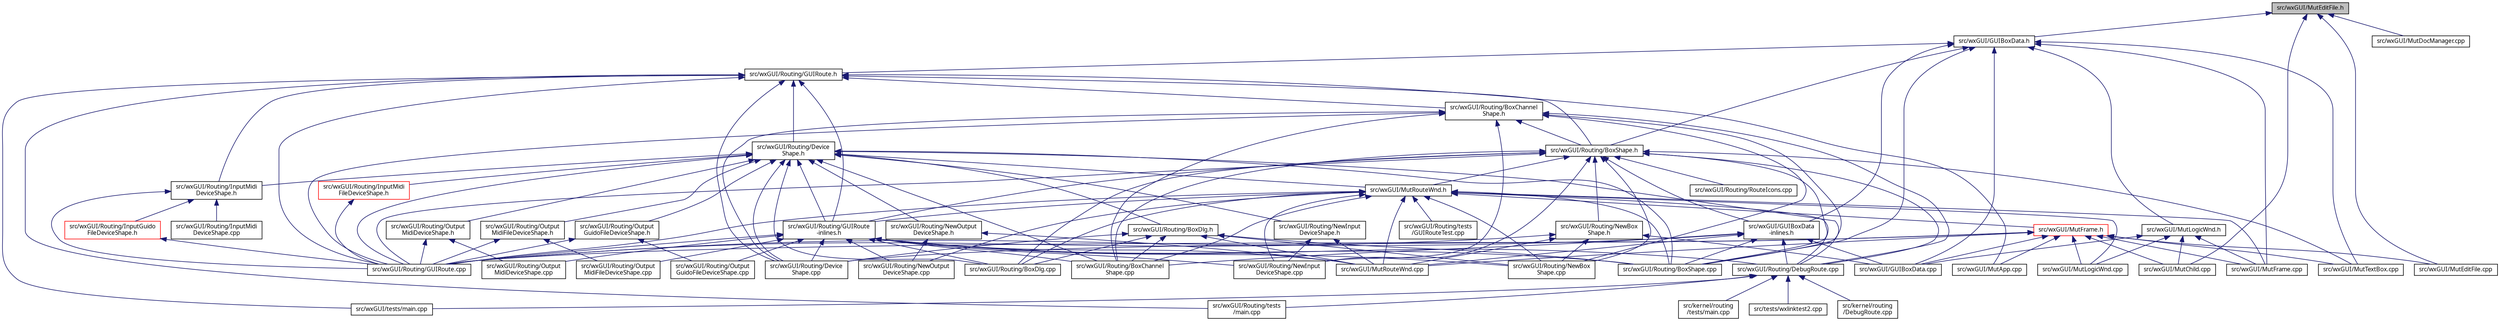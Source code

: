 digraph "src/wxGUI/MutEditFile.h"
{
  edge [fontname="Sans",fontsize="10",labelfontname="Sans",labelfontsize="10"];
  node [fontname="Sans",fontsize="10",shape=record];
  Node19 [label="src/wxGUI/MutEditFile.h",height=0.2,width=0.4,color="black", fillcolor="grey75", style="filled", fontcolor="black"];
  Node19 -> Node20 [dir="back",color="midnightblue",fontsize="10",style="solid",fontname="Sans"];
  Node20 [label="src/wxGUI/GUIBoxData.h",height=0.2,width=0.4,color="black", fillcolor="white", style="filled",URL="$d5/df7/GUIBoxData_8h.html"];
  Node20 -> Node21 [dir="back",color="midnightblue",fontsize="10",style="solid",fontname="Sans"];
  Node21 [label="src/wxGUI/Routing/GUIRoute.h",height=0.2,width=0.4,color="black", fillcolor="white", style="filled",URL="$d6/dfa/GUIRoute_8h.html"];
  Node21 -> Node22 [dir="back",color="midnightblue",fontsize="10",style="solid",fontname="Sans"];
  Node22 [label="src/wxGUI/Routing/Device\lShape.h",height=0.2,width=0.4,color="black", fillcolor="white", style="filled",URL="$d9/d4d/DeviceShape_8h.html",tooltip="Device shape base class for route window. "];
  Node22 -> Node23 [dir="back",color="midnightblue",fontsize="10",style="solid",fontname="Sans"];
  Node23 [label="src/wxGUI/MutRouteWnd.h",height=0.2,width=0.4,color="black", fillcolor="white", style="filled",URL="$d3/dd7/MutRouteWnd_8h.html"];
  Node23 -> Node24 [dir="back",color="midnightblue",fontsize="10",style="solid",fontname="Sans"];
  Node24 [label="src/wxGUI/MutFrame.h",height=0.2,width=0.4,color="red", fillcolor="white", style="filled",URL="$dd/db5/MutFrame_8h.html"];
  Node24 -> Node27 [dir="back",color="midnightblue",fontsize="10",style="solid",fontname="Sans"];
  Node27 [label="src/wxGUI/GUIBoxData.cpp",height=0.2,width=0.4,color="black", fillcolor="white", style="filled",URL="$d2/dd3/GUIBoxData_8cpp.html"];
  Node24 -> Node29 [dir="back",color="midnightblue",fontsize="10",style="solid",fontname="Sans"];
  Node29 [label="src/wxGUI/MutApp.cpp",height=0.2,width=0.4,color="black", fillcolor="white", style="filled",URL="$d5/d1c/MutApp_8cpp.html",tooltip="Mutabor Application. "];
  Node24 -> Node41 [dir="back",color="midnightblue",fontsize="10",style="solid",fontname="Sans"];
  Node41 [label="src/wxGUI/MutChild.cpp",height=0.2,width=0.4,color="black", fillcolor="white", style="filled",URL="$da/d72/MutChild_8cpp.html"];
  Node24 -> Node34 [dir="back",color="midnightblue",fontsize="10",style="solid",fontname="Sans"];
  Node34 [label="src/wxGUI/MutEditFile.cpp",height=0.2,width=0.4,color="black", fillcolor="white", style="filled",URL="$d1/da4/MutEditFile_8cpp.html",tooltip="Mutabor Edit window for Mutabor-files. "];
  Node24 -> Node35 [dir="back",color="midnightblue",fontsize="10",style="solid",fontname="Sans"];
  Node35 [label="src/wxGUI/MutFrame.cpp",height=0.2,width=0.4,color="black", fillcolor="white", style="filled",URL="$dc/df3/MutFrame_8cpp.html",tooltip="Mutabor Frame. "];
  Node24 -> Node42 [dir="back",color="midnightblue",fontsize="10",style="solid",fontname="Sans"];
  Node42 [label="src/wxGUI/MutLogicWnd.cpp",height=0.2,width=0.4,color="black", fillcolor="white", style="filled",URL="$df/d11/MutLogicWnd_8cpp.html",tooltip="Logic window. "];
  Node24 -> Node36 [dir="back",color="midnightblue",fontsize="10",style="solid",fontname="Sans"];
  Node36 [label="src/wxGUI/MutRouteWnd.cpp",height=0.2,width=0.4,color="black", fillcolor="white", style="filled",URL="$dc/def/MutRouteWnd_8cpp.html",tooltip="Routing window. "];
  Node24 -> Node43 [dir="back",color="midnightblue",fontsize="10",style="solid",fontname="Sans"];
  Node43 [label="src/wxGUI/MutTextBox.cpp",height=0.2,width=0.4,color="black", fillcolor="white", style="filled",URL="$df/d3c/MutTextBox_8cpp.html",tooltip="Textbox for Lists. "];
  Node24 -> Node44 [dir="back",color="midnightblue",fontsize="10",style="solid",fontname="Sans"];
  Node44 [label="src/wxGUI/Routing/Device\lShape.cpp",height=0.2,width=0.4,color="black", fillcolor="white", style="filled",URL="$d9/d94/DeviceShape_8cpp.html",tooltip="Device shape base class for route window. "];
  Node24 -> Node38 [dir="back",color="midnightblue",fontsize="10",style="solid",fontname="Sans"];
  Node38 [label="src/wxGUI/Routing/GUIRoute.cpp",height=0.2,width=0.4,color="black", fillcolor="white", style="filled",URL="$d4/dee/GUIRoute_8cpp.html"];
  Node23 -> Node35 [dir="back",color="midnightblue",fontsize="10",style="solid",fontname="Sans"];
  Node23 -> Node42 [dir="back",color="midnightblue",fontsize="10",style="solid",fontname="Sans"];
  Node23 -> Node36 [dir="back",color="midnightblue",fontsize="10",style="solid",fontname="Sans"];
  Node23 -> Node45 [dir="back",color="midnightblue",fontsize="10",style="solid",fontname="Sans"];
  Node45 [label="src/wxGUI/Routing/GUIRoute\l-inlines.h",height=0.2,width=0.4,color="black", fillcolor="white", style="filled",URL="$d2/d73/GUIRoute-inlines_8h.html"];
  Node45 -> Node36 [dir="back",color="midnightblue",fontsize="10",style="solid",fontname="Sans"];
  Node45 -> Node46 [dir="back",color="midnightblue",fontsize="10",style="solid",fontname="Sans"];
  Node46 [label="src/wxGUI/Routing/BoxChannel\lShape.cpp",height=0.2,width=0.4,color="black", fillcolor="white", style="filled",URL="$d9/d24/BoxChannelShape_8cpp.html",tooltip="Box shape for route window. "];
  Node45 -> Node47 [dir="back",color="midnightblue",fontsize="10",style="solid",fontname="Sans"];
  Node47 [label="src/wxGUI/Routing/BoxDlg.cpp",height=0.2,width=0.4,color="black", fillcolor="white", style="filled",URL="$d3/d2a/BoxDlg_8cpp.html",tooltip="Box dialog. "];
  Node45 -> Node48 [dir="back",color="midnightblue",fontsize="10",style="solid",fontname="Sans"];
  Node48 [label="src/wxGUI/Routing/BoxShape.cpp",height=0.2,width=0.4,color="black", fillcolor="white", style="filled",URL="$d8/db4/BoxShape_8cpp.html",tooltip="Box shape for route window. "];
  Node45 -> Node49 [dir="back",color="midnightblue",fontsize="10",style="solid",fontname="Sans"];
  Node49 [label="src/wxGUI/Routing/DebugRoute.cpp",height=0.2,width=0.4,color="black", fillcolor="white", style="filled",URL="$dc/de8/wxGUI_2Routing_2DebugRoute_8cpp.html",tooltip="Debug functions for routing system. "];
  Node49 -> Node50 [dir="back",color="midnightblue",fontsize="10",style="solid",fontname="Sans"];
  Node50 [label="src/kernel/routing\l/DebugRoute.cpp",height=0.2,width=0.4,color="black", fillcolor="white", style="filled",URL="$d8/d1c/kernel_2routing_2DebugRoute_8cpp.html"];
  Node49 -> Node51 [dir="back",color="midnightblue",fontsize="10",style="solid",fontname="Sans"];
  Node51 [label="src/kernel/routing\l/tests/main.cpp",height=0.2,width=0.4,color="black", fillcolor="white", style="filled",URL="$d1/de6/kernel_2routing_2tests_2main_8cpp.html"];
  Node49 -> Node52 [dir="back",color="midnightblue",fontsize="10",style="solid",fontname="Sans"];
  Node52 [label="src/tests/wxlinktest2.cpp",height=0.2,width=0.4,color="black", fillcolor="white", style="filled",URL="$df/d13/wxlinktest2_8cpp.html"];
  Node49 -> Node53 [dir="back",color="midnightblue",fontsize="10",style="solid",fontname="Sans"];
  Node53 [label="src/wxGUI/Routing/tests\l/main.cpp",height=0.2,width=0.4,color="black", fillcolor="white", style="filled",URL="$da/dee/wxGUI_2Routing_2tests_2main_8cpp.html"];
  Node49 -> Node54 [dir="back",color="midnightblue",fontsize="10",style="solid",fontname="Sans"];
  Node54 [label="src/wxGUI/tests/main.cpp",height=0.2,width=0.4,color="black", fillcolor="white", style="filled",URL="$d9/d27/wxGUI_2tests_2main_8cpp.html"];
  Node45 -> Node44 [dir="back",color="midnightblue",fontsize="10",style="solid",fontname="Sans"];
  Node45 -> Node38 [dir="back",color="midnightblue",fontsize="10",style="solid",fontname="Sans"];
  Node45 -> Node55 [dir="back",color="midnightblue",fontsize="10",style="solid",fontname="Sans"];
  Node55 [label="src/wxGUI/Routing/NewBox\lShape.cpp",height=0.2,width=0.4,color="black", fillcolor="white", style="filled",URL="$d8/dba/NewBoxShape_8cpp.html",tooltip="New box shape for route window. "];
  Node45 -> Node56 [dir="back",color="midnightblue",fontsize="10",style="solid",fontname="Sans"];
  Node56 [label="src/wxGUI/Routing/NewInput\lDeviceShape.cpp",height=0.2,width=0.4,color="black", fillcolor="white", style="filled",URL="$df/d62/NewInputDeviceShape_8cpp.html",tooltip="Devices Basisklassen. "];
  Node45 -> Node57 [dir="back",color="midnightblue",fontsize="10",style="solid",fontname="Sans"];
  Node57 [label="src/wxGUI/Routing/NewOutput\lDeviceShape.cpp",height=0.2,width=0.4,color="black", fillcolor="white", style="filled",URL="$d1/d73/NewOutputDeviceShape_8cpp.html",tooltip="New output device shape for route window. "];
  Node45 -> Node58 [dir="back",color="midnightblue",fontsize="10",style="solid",fontname="Sans"];
  Node58 [label="src/wxGUI/Routing/Output\lGuidoFileDeviceShape.cpp",height=0.2,width=0.4,color="black", fillcolor="white", style="filled",URL="$d3/d21/OutputGuidoFileDeviceShape_8cpp.html",tooltip="Input device shape for reading GUIDO files in the route window. "];
  Node45 -> Node59 [dir="back",color="midnightblue",fontsize="10",style="solid",fontname="Sans"];
  Node59 [label="src/wxGUI/Routing/Output\lMidiDeviceShape.cpp",height=0.2,width=0.4,color="black", fillcolor="white", style="filled",URL="$d6/d68/OutputMidiDeviceShape_8cpp.html",tooltip="MIDI input device shape for route window. "];
  Node45 -> Node60 [dir="back",color="midnightblue",fontsize="10",style="solid",fontname="Sans"];
  Node60 [label="src/wxGUI/Routing/Output\lMidiFileDeviceShape.cpp",height=0.2,width=0.4,color="black", fillcolor="white", style="filled",URL="$d5/d00/OutputMidiFileDeviceShape_8cpp.html",tooltip="Midi fiele input device shape for route window. "];
  Node23 -> Node46 [dir="back",color="midnightblue",fontsize="10",style="solid",fontname="Sans"];
  Node23 -> Node47 [dir="back",color="midnightblue",fontsize="10",style="solid",fontname="Sans"];
  Node23 -> Node48 [dir="back",color="midnightblue",fontsize="10",style="solid",fontname="Sans"];
  Node23 -> Node49 [dir="back",color="midnightblue",fontsize="10",style="solid",fontname="Sans"];
  Node23 -> Node38 [dir="back",color="midnightblue",fontsize="10",style="solid",fontname="Sans"];
  Node23 -> Node55 [dir="back",color="midnightblue",fontsize="10",style="solid",fontname="Sans"];
  Node23 -> Node56 [dir="back",color="midnightblue",fontsize="10",style="solid",fontname="Sans"];
  Node23 -> Node57 [dir="back",color="midnightblue",fontsize="10",style="solid",fontname="Sans"];
  Node23 -> Node61 [dir="back",color="midnightblue",fontsize="10",style="solid",fontname="Sans"];
  Node61 [label="src/wxGUI/Routing/tests\l/GUIRouteTest.cpp",height=0.2,width=0.4,color="black", fillcolor="white", style="filled",URL="$d9/d20/GUIRouteTest_8cpp.html"];
  Node22 -> Node62 [dir="back",color="midnightblue",fontsize="10",style="solid",fontname="Sans"];
  Node62 [label="src/wxGUI/Routing/BoxDlg.h",height=0.2,width=0.4,color="black", fillcolor="white", style="filled",URL="$d9/dd2/BoxDlg_8h.html"];
  Node62 -> Node36 [dir="back",color="midnightblue",fontsize="10",style="solid",fontname="Sans"];
  Node62 -> Node46 [dir="back",color="midnightblue",fontsize="10",style="solid",fontname="Sans"];
  Node62 -> Node47 [dir="back",color="midnightblue",fontsize="10",style="solid",fontname="Sans"];
  Node62 -> Node48 [dir="back",color="midnightblue",fontsize="10",style="solid",fontname="Sans"];
  Node62 -> Node44 [dir="back",color="midnightblue",fontsize="10",style="solid",fontname="Sans"];
  Node62 -> Node55 [dir="back",color="midnightblue",fontsize="10",style="solid",fontname="Sans"];
  Node22 -> Node63 [dir="back",color="midnightblue",fontsize="10",style="solid",fontname="Sans"];
  Node63 [label="src/wxGUI/Routing/NewInput\lDeviceShape.h",height=0.2,width=0.4,color="black", fillcolor="white", style="filled",URL="$d5/dba/NewInputDeviceShape_8h.html",tooltip="New input device shape for route window. "];
  Node63 -> Node36 [dir="back",color="midnightblue",fontsize="10",style="solid",fontname="Sans"];
  Node63 -> Node56 [dir="back",color="midnightblue",fontsize="10",style="solid",fontname="Sans"];
  Node22 -> Node64 [dir="back",color="midnightblue",fontsize="10",style="solid",fontname="Sans"];
  Node64 [label="src/wxGUI/Routing/NewOutput\lDeviceShape.h",height=0.2,width=0.4,color="black", fillcolor="white", style="filled",URL="$df/d7b/NewOutputDeviceShape_8h.html",tooltip="New output device shape for route window. "];
  Node64 -> Node36 [dir="back",color="midnightblue",fontsize="10",style="solid",fontname="Sans"];
  Node64 -> Node57 [dir="back",color="midnightblue",fontsize="10",style="solid",fontname="Sans"];
  Node22 -> Node45 [dir="back",color="midnightblue",fontsize="10",style="solid",fontname="Sans"];
  Node22 -> Node46 [dir="back",color="midnightblue",fontsize="10",style="solid",fontname="Sans"];
  Node22 -> Node47 [dir="back",color="midnightblue",fontsize="10",style="solid",fontname="Sans"];
  Node22 -> Node48 [dir="back",color="midnightblue",fontsize="10",style="solid",fontname="Sans"];
  Node22 -> Node49 [dir="back",color="midnightblue",fontsize="10",style="solid",fontname="Sans"];
  Node22 -> Node44 [dir="back",color="midnightblue",fontsize="10",style="solid",fontname="Sans"];
  Node22 -> Node38 [dir="back",color="midnightblue",fontsize="10",style="solid",fontname="Sans"];
  Node22 -> Node65 [dir="back",color="midnightblue",fontsize="10",style="solid",fontname="Sans"];
  Node65 [label="src/wxGUI/Routing/Output\lMidiDeviceShape.h",height=0.2,width=0.4,color="black", fillcolor="white", style="filled",URL="$d8/dcb/OutputMidiDeviceShape_8h.html",tooltip="MIDI output device shape for route window. "];
  Node65 -> Node38 [dir="back",color="midnightblue",fontsize="10",style="solid",fontname="Sans"];
  Node65 -> Node59 [dir="back",color="midnightblue",fontsize="10",style="solid",fontname="Sans"];
  Node22 -> Node66 [dir="back",color="midnightblue",fontsize="10",style="solid",fontname="Sans"];
  Node66 [label="src/wxGUI/Routing/Output\lMidiFileDeviceShape.h",height=0.2,width=0.4,color="black", fillcolor="white", style="filled",URL="$d4/de8/OutputMidiFileDeviceShape_8h.html",tooltip="MIDI file input device shape. "];
  Node66 -> Node38 [dir="back",color="midnightblue",fontsize="10",style="solid",fontname="Sans"];
  Node66 -> Node60 [dir="back",color="midnightblue",fontsize="10",style="solid",fontname="Sans"];
  Node22 -> Node67 [dir="back",color="midnightblue",fontsize="10",style="solid",fontname="Sans"];
  Node67 [label="src/wxGUI/Routing/Output\lGuidoFileDeviceShape.h",height=0.2,width=0.4,color="black", fillcolor="white", style="filled",URL="$db/d77/OutputGuidoFileDeviceShape_8h.html",tooltip="Devices Basisklassen. "];
  Node67 -> Node38 [dir="back",color="midnightblue",fontsize="10",style="solid",fontname="Sans"];
  Node67 -> Node58 [dir="back",color="midnightblue",fontsize="10",style="solid",fontname="Sans"];
  Node22 -> Node68 [dir="back",color="midnightblue",fontsize="10",style="solid",fontname="Sans"];
  Node68 [label="src/wxGUI/Routing/InputMidi\lDeviceShape.h",height=0.2,width=0.4,color="black", fillcolor="white", style="filled",URL="$d3/d5e/InputMidiDeviceShape_8h.html",tooltip="MIDI input device shape for route window. "];
  Node68 -> Node38 [dir="back",color="midnightblue",fontsize="10",style="solid",fontname="Sans"];
  Node68 -> Node69 [dir="back",color="midnightblue",fontsize="10",style="solid",fontname="Sans"];
  Node69 [label="src/wxGUI/Routing/InputGuido\lFileDeviceShape.h",height=0.2,width=0.4,color="red", fillcolor="white", style="filled",URL="$d9/d0d/InputGuidoFileDeviceShape_8h.html",tooltip="Guido/Salieri file input device class. "];
  Node69 -> Node38 [dir="back",color="midnightblue",fontsize="10",style="solid",fontname="Sans"];
  Node68 -> Node71 [dir="back",color="midnightblue",fontsize="10",style="solid",fontname="Sans"];
  Node71 [label="src/wxGUI/Routing/InputMidi\lDeviceShape.cpp",height=0.2,width=0.4,color="black", fillcolor="white", style="filled",URL="$d1/d14/InputMidiDeviceShape_8cpp.html",tooltip="MIDI input device shape for route window. "];
  Node22 -> Node72 [dir="back",color="midnightblue",fontsize="10",style="solid",fontname="Sans"];
  Node72 [label="src/wxGUI/Routing/InputMidi\lFileDeviceShape.h",height=0.2,width=0.4,color="red", fillcolor="white", style="filled",URL="$d1/da8/InputMidiFileDeviceShape_8h.html",tooltip="MIDI file input device shape. "];
  Node72 -> Node38 [dir="back",color="midnightblue",fontsize="10",style="solid",fontname="Sans"];
  Node21 -> Node74 [dir="back",color="midnightblue",fontsize="10",style="solid",fontname="Sans"];
  Node74 [label="src/wxGUI/Routing/BoxShape.h",height=0.2,width=0.4,color="black", fillcolor="white", style="filled",URL="$d9/d49/BoxShape_8h.html",tooltip="Box shape for route window. "];
  Node74 -> Node23 [dir="back",color="midnightblue",fontsize="10",style="solid",fontname="Sans"];
  Node74 -> Node75 [dir="back",color="midnightblue",fontsize="10",style="solid",fontname="Sans"];
  Node75 [label="src/wxGUI/GUIBoxData\l-inlines.h",height=0.2,width=0.4,color="black", fillcolor="white", style="filled",URL="$d5/d12/GUIBoxData-inlines_8h.html"];
  Node75 -> Node27 [dir="back",color="midnightblue",fontsize="10",style="solid",fontname="Sans"];
  Node75 -> Node36 [dir="back",color="midnightblue",fontsize="10",style="solid",fontname="Sans"];
  Node75 -> Node46 [dir="back",color="midnightblue",fontsize="10",style="solid",fontname="Sans"];
  Node75 -> Node48 [dir="back",color="midnightblue",fontsize="10",style="solid",fontname="Sans"];
  Node75 -> Node49 [dir="back",color="midnightblue",fontsize="10",style="solid",fontname="Sans"];
  Node75 -> Node38 [dir="back",color="midnightblue",fontsize="10",style="solid",fontname="Sans"];
  Node74 -> Node76 [dir="back",color="midnightblue",fontsize="10",style="solid",fontname="Sans"];
  Node76 [label="src/wxGUI/Routing/NewBox\lShape.h",height=0.2,width=0.4,color="black", fillcolor="white", style="filled",URL="$d4/dcc/NewBoxShape_8h.html",tooltip="New box shape for route window. "];
  Node76 -> Node27 [dir="back",color="midnightblue",fontsize="10",style="solid",fontname="Sans"];
  Node76 -> Node36 [dir="back",color="midnightblue",fontsize="10",style="solid",fontname="Sans"];
  Node76 -> Node38 [dir="back",color="midnightblue",fontsize="10",style="solid",fontname="Sans"];
  Node76 -> Node55 [dir="back",color="midnightblue",fontsize="10",style="solid",fontname="Sans"];
  Node74 -> Node45 [dir="back",color="midnightblue",fontsize="10",style="solid",fontname="Sans"];
  Node74 -> Node43 [dir="back",color="midnightblue",fontsize="10",style="solid",fontname="Sans"];
  Node74 -> Node46 [dir="back",color="midnightblue",fontsize="10",style="solid",fontname="Sans"];
  Node74 -> Node47 [dir="back",color="midnightblue",fontsize="10",style="solid",fontname="Sans"];
  Node74 -> Node48 [dir="back",color="midnightblue",fontsize="10",style="solid",fontname="Sans"];
  Node74 -> Node49 [dir="back",color="midnightblue",fontsize="10",style="solid",fontname="Sans"];
  Node74 -> Node38 [dir="back",color="midnightblue",fontsize="10",style="solid",fontname="Sans"];
  Node74 -> Node55 [dir="back",color="midnightblue",fontsize="10",style="solid",fontname="Sans"];
  Node74 -> Node56 [dir="back",color="midnightblue",fontsize="10",style="solid",fontname="Sans"];
  Node74 -> Node39 [dir="back",color="midnightblue",fontsize="10",style="solid",fontname="Sans"];
  Node39 [label="src/wxGUI/Routing/RouteIcons.cpp",height=0.2,width=0.4,color="black", fillcolor="white", style="filled",URL="$d1/d28/RouteIcons_8cpp.html",tooltip="Devices base classes. "];
  Node21 -> Node77 [dir="back",color="midnightblue",fontsize="10",style="solid",fontname="Sans"];
  Node77 [label="src/wxGUI/Routing/BoxChannel\lShape.h",height=0.2,width=0.4,color="black", fillcolor="white", style="filled",URL="$d6/d68/BoxChannelShape_8h.html",tooltip="Box shape for route window. "];
  Node77 -> Node74 [dir="back",color="midnightblue",fontsize="10",style="solid",fontname="Sans"];
  Node77 -> Node46 [dir="back",color="midnightblue",fontsize="10",style="solid",fontname="Sans"];
  Node77 -> Node48 [dir="back",color="midnightblue",fontsize="10",style="solid",fontname="Sans"];
  Node77 -> Node49 [dir="back",color="midnightblue",fontsize="10",style="solid",fontname="Sans"];
  Node77 -> Node44 [dir="back",color="midnightblue",fontsize="10",style="solid",fontname="Sans"];
  Node77 -> Node38 [dir="back",color="midnightblue",fontsize="10",style="solid",fontname="Sans"];
  Node77 -> Node55 [dir="back",color="midnightblue",fontsize="10",style="solid",fontname="Sans"];
  Node77 -> Node56 [dir="back",color="midnightblue",fontsize="10",style="solid",fontname="Sans"];
  Node21 -> Node29 [dir="back",color="midnightblue",fontsize="10",style="solid",fontname="Sans"];
  Node21 -> Node45 [dir="back",color="midnightblue",fontsize="10",style="solid",fontname="Sans"];
  Node21 -> Node44 [dir="back",color="midnightblue",fontsize="10",style="solid",fontname="Sans"];
  Node21 -> Node38 [dir="back",color="midnightblue",fontsize="10",style="solid",fontname="Sans"];
  Node21 -> Node68 [dir="back",color="midnightblue",fontsize="10",style="solid",fontname="Sans"];
  Node21 -> Node53 [dir="back",color="midnightblue",fontsize="10",style="solid",fontname="Sans"];
  Node21 -> Node54 [dir="back",color="midnightblue",fontsize="10",style="solid",fontname="Sans"];
  Node20 -> Node74 [dir="back",color="midnightblue",fontsize="10",style="solid",fontname="Sans"];
  Node20 -> Node75 [dir="back",color="midnightblue",fontsize="10",style="solid",fontname="Sans"];
  Node20 -> Node27 [dir="back",color="midnightblue",fontsize="10",style="solid",fontname="Sans"];
  Node20 -> Node78 [dir="back",color="midnightblue",fontsize="10",style="solid",fontname="Sans"];
  Node78 [label="src/wxGUI/MutLogicWnd.h",height=0.2,width=0.4,color="black", fillcolor="white", style="filled",URL="$d6/d81/MutLogicWnd_8h.html"];
  Node78 -> Node27 [dir="back",color="midnightblue",fontsize="10",style="solid",fontname="Sans"];
  Node78 -> Node41 [dir="back",color="midnightblue",fontsize="10",style="solid",fontname="Sans"];
  Node78 -> Node35 [dir="back",color="midnightblue",fontsize="10",style="solid",fontname="Sans"];
  Node78 -> Node42 [dir="back",color="midnightblue",fontsize="10",style="solid",fontname="Sans"];
  Node20 -> Node35 [dir="back",color="midnightblue",fontsize="10",style="solid",fontname="Sans"];
  Node20 -> Node43 [dir="back",color="midnightblue",fontsize="10",style="solid",fontname="Sans"];
  Node20 -> Node48 [dir="back",color="midnightblue",fontsize="10",style="solid",fontname="Sans"];
  Node19 -> Node41 [dir="back",color="midnightblue",fontsize="10",style="solid",fontname="Sans"];
  Node19 -> Node32 [dir="back",color="midnightblue",fontsize="10",style="solid",fontname="Sans"];
  Node32 [label="src/wxGUI/MutDocManager.cpp",height=0.2,width=0.4,color="black", fillcolor="white", style="filled",URL="$dd/db0/MutDocManager_8cpp.html"];
  Node19 -> Node34 [dir="back",color="midnightblue",fontsize="10",style="solid",fontname="Sans"];
}
